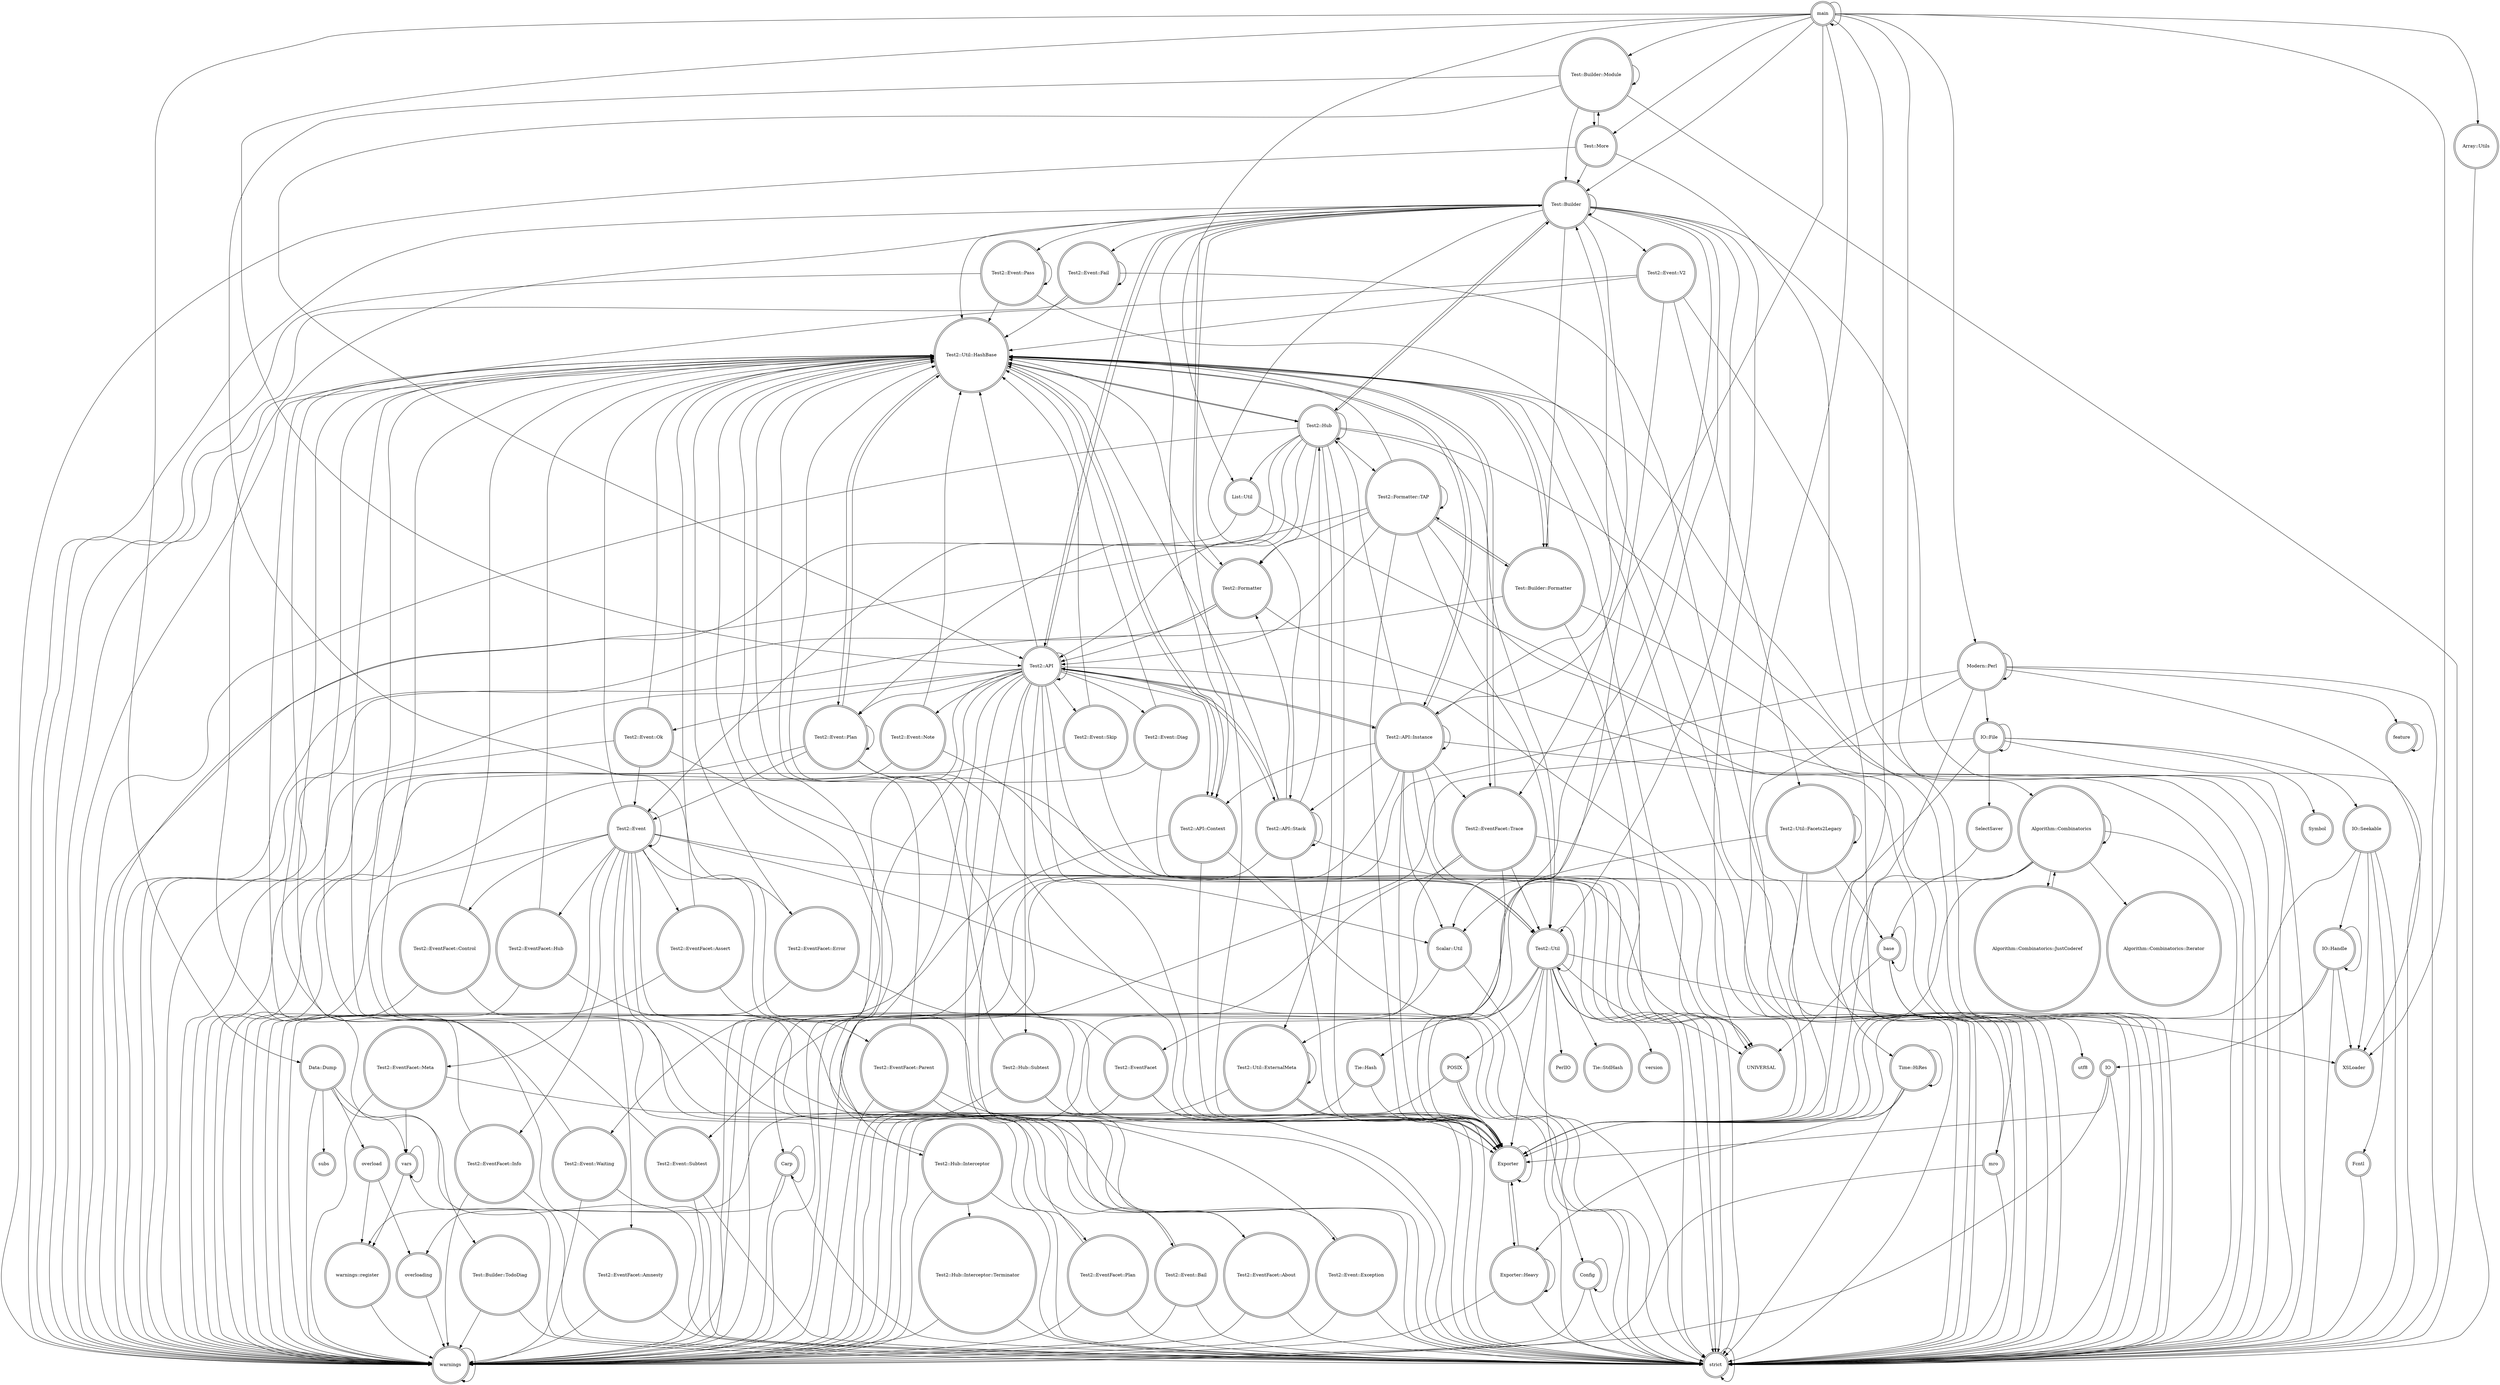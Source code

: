 digraph {
graph [overlap=false]
node [shape=doublecircle];
"Test::Builder" -> "Test::Builder";
"Test2::Util::HashBase" -> "Test2::EventFacet::Trace";
"Test2::Util" -> "Config";
"Test2::EventFacet::Amnesty" -> "warnings";
"Test::Builder" -> "Test2::Util::HashBase";
"Test2::Formatter::TAP" -> "warnings";
"Test2::Util::HashBase" -> "Test2::Hub";
"main" -> "List::Util";
"Test2::Event::Ok" -> "strict";
"Test2::Util::ExternalMeta" -> "warnings";
"Test2::Util::HashBase" -> "mro";
"Test2::API" -> "Test2::Util::HashBase";
"warnings::register" -> "warnings";
"Test2::Event::Exception" -> "strict";
"Test::Builder::Module" -> "Test::More";
"Test2::EventFacet" -> "Test2::Util::HashBase";
"Test2::EventFacet::Meta" -> "strict";
"Test2::Util::Facets2Legacy" -> "base";
"Algorithm::Combinatorics" -> "Scalar::Util";
"Test::Builder" -> "warnings";
"Test2::API::Instance" -> "Exporter";
"Test2::Event::Waiting" -> "Test2::Util::HashBase";
"main" -> "Exporter";
"main" -> "Test::Builder::Module";
"Time::HiRes" -> "strict";
"Test2::API" -> "Test2::API::Stack";
"Test::Builder::Formatter" -> "UNIVERSAL";
"IO::File" -> "SelectSaver";
"Algorithm::Combinatorics" -> "strict";
"Test2::Event::V2" -> "Exporter";
"Test2::Event::Plan" -> "Test2::Event";
"Test2::Formatter::TAP" -> "Exporter";
"Data::Dump" -> "vars";
"Tie::Hash" -> "Exporter";
"Test::Builder" -> "Exporter";
"Test2::Event::Exception" -> "warnings";
"IO::File" -> "Carp";
"Test2::Hub" -> "Test2::Event::Plan";
"Test2::Util::HashBase" -> "Test2::API::Instance";
"Test::Builder::Module" -> "Test::Builder::Module";
"Test2::Util" -> "PerlIO";
"Test2::Util" -> "Exporter";
"Test2::API" -> "Test2::Event::Ok";
"Test2::Hub::Subtest" -> "Exporter";
"Modern::Perl" -> "mro";
"Test2::Util::Facets2Legacy" -> "strict";
"Test::Builder" -> "Test2::API";
"Test::Builder::TodoDiag" -> "strict";
"Test2::Event::Bail" -> "strict";
"main" -> "Time::HiRes";
"Modern::Perl" -> "IO::File";
"Test2::API::Context" -> "warnings";
"Test2::Event::Subtest" -> "Test2::Util::HashBase";
"Config" -> "Config";
"Fcntl" -> "strict";
"Test2::API" -> "Test2::Hub::Interceptor";
"overload" -> "overloading";
"Test::Builder" -> "Test2::Hub";
"base" -> "base";
"Test2::API::Instance" -> "Test2::API::Instance";
"Test2::Event::Subtest" -> "warnings";
"Test2::Event::Note" -> "Test2::Util::HashBase";
"Test2::Event" -> "Test2::Util";
"Data::Dump" -> "strict";
"Test::Builder::Module" -> "Exporter";
"Scalar::Util" -> "warnings";
"IO" -> "strict";
"main" -> "Test2::API";
"Test2::Util" -> "strict";
"Test2::Util::HashBase" -> "Test2::API::Context";
"Test2::API" -> "Scalar::Util";
"Time::HiRes" -> "Exporter";
"Test::More" -> "strict";
"Test2::API" -> "strict";
"Test2::Hub" -> "strict";
"Array::Utils" -> "strict";
"Test::Builder::Module" -> "Test2::API";
"Test2::API::Stack" -> "warnings";
"Test2::Util::ExternalMeta" -> "Exporter";
"IO::Handle" -> "XSLoader";
"IO::Handle" -> "IO::Handle";
"Carp" -> "Carp";
"Test2::API::Instance" -> "UNIVERSAL";
"Test2::Hub::Subtest" -> "warnings";
"Test2::EventFacet::About" -> "warnings";
"Test2::Hub::Subtest" -> "strict";
"Test::Builder" -> "Test2::EventFacet::Trace";
"Test2::Formatter::TAP" -> "Test2::Util";
"Test2::EventFacet::Info" -> "warnings";
"Test2::EventFacet::Trace" -> "warnings";
"List::Util" -> "warnings";
"Modern::Perl" -> "Modern::Perl";
"Test2::Hub" -> "Exporter";
"Test::Builder" -> "Test::Builder::Formatter";
"Test2::Event::V2" -> "Test2::Util::Facets2Legacy";
"Test2::Event::V2" -> "strict";
"IO::Handle" -> "strict";
"Test2::API" -> "warnings";
"Test2::API" -> "Test2::Event::Skip";
"Test::Builder::Formatter" -> "Test2::Util::HashBase";
"Test::Builder" -> "Test2::API::Stack";
"Test2::Hub" -> "Test2::Util::ExternalMeta";
"Test2::API::Instance" -> "Scalar::Util";
"Test::More" -> "Test::Builder::Module";
"Test2::EventFacet::Trace" -> "Exporter";
"Test2::Event::Plan" -> "Test2::Event::Plan";
"Test2::EventFacet::Plan" -> "strict";
"Test2::Event" -> "Exporter";
"Test2::EventFacet::Trace" -> "Test2::Util::HashBase";
"Test2::API" -> "Test::Builder";
"Test2::EventFacet::Info" -> "Test2::Util::HashBase";
"Test2::EventFacet::Info" -> "strict";
"Test2::API::Instance" -> "Test2::API::Stack";
"Test2::EventFacet" -> "warnings";
"Test2::Event" -> "Test2::Event";
"IO::Handle" -> "Exporter";
"Test2::EventFacet" -> "strict";
"Test2::Event::Plan" -> "warnings";
"Test2::EventFacet::Assert" -> "Test2::Util::HashBase";
"IO::Seekable" -> "Exporter";
"Test2::Util" -> "POSIX";
"Test2::EventFacet::Plan" -> "Test2::Util::HashBase";
"Test2::Event::Bail" -> "warnings";
"Test2::EventFacet::Error" -> "strict";
"vars" -> "strict";
"Test2::Event::Plan" -> "Exporter";
"Test2::API::Instance" -> "Test::Builder";
"Time::HiRes" -> "Time::HiRes";
"Test2::Event::Pass" -> "Test2::Util::HashBase";
"Test2::API::Stack" -> "Test2::Util::HashBase";
"Test2::API::Instance" -> "Test2::Util";
"Test2::API::Instance" -> "Test2::Hub";
"Test2::Formatter" -> "warnings";
"Test2::Hub" -> "Test2::Event";
"Test2::EventFacet::Plan" -> "warnings";
"Test2::Formatter::TAP" -> "Test2::API";
"Test::Builder::Formatter" -> "Test2::Formatter::TAP";
"strict" -> "strict";
"Test2::Event" -> "Test2::EventFacet::Amnesty";
"Test2::Util" -> "Test2::Util";
"main" -> "Modern::Perl";
"Test2::EventFacet::Control" -> "strict";
"Test2::EventFacet::About" -> "Test2::Util::HashBase";
"IO::File" -> "strict";
"Test2::Util::ExternalMeta" -> "Test2::Util::ExternalMeta";
"main" -> "main";
"Algorithm::Combinatorics" -> "Algorithm::Combinatorics";
"Tie::Hash" -> "warnings::register";
"Test2::Event::Skip" -> "Test2::Util::HashBase";
"Test2::API" -> "Test2::Event::Note";
"Test2::Event::Waiting" -> "warnings";
"Test2::EventFacet::Parent" -> "strict";
"Time::HiRes" -> "Exporter::Heavy";
"Test2::Util" -> "UNIVERSAL";
"IO::File" -> "IO::File";
"Test::More" -> "warnings";
"Test2::Event::Diag" -> "strict";
"Test2::Event" -> "Test2::Util::HashBase";
"Test2::API::Instance" -> "Test2::API";
"POSIX" -> "warnings";
"Test2::API" -> "Test2::Event::Subtest";
"Test2::Formatter" -> "strict";
"Algorithm::Combinatorics" -> "Exporter";
"Test2::Hub" -> "Test2::Formatter";
"Test2::Util" -> "Tie::StdHash";
"Test2::Util::HashBase" -> "UNIVERSAL";
"Test2::API" -> "Test2::Util";
"Test2::Event" -> "warnings";
"Test2::API::Stack" -> "Test2::API";
"Test2::EventFacet::About" -> "strict";
"Test::Builder" -> "Test2::Formatter";
"POSIX" -> "Exporter";
"Test2::Event" -> "Test2::EventFacet::Hub";
"Test2::API::Context" -> "strict";
"Data::Dump" -> "overload";
"Test2::Event::Skip" -> "strict";
"main" -> "Test::More";
"Modern::Perl" -> "strict";
"Test2::API::Stack" -> "Test2::Hub";
"Test2::Hub" -> "warnings";
"Test::Builder" -> "Test2::Event::Pass";
"Test2::EventFacet::Assert" -> "strict";
"Test2::API" -> "Test2::Event::Diag";
"Test2::API" -> "Test2::Event::Waiting";
"Test2::Event::Pass" -> "Test2::Event::Pass";
"Test2::EventFacet::Trace" -> "Test2::EventFacet";
"Test2::Util::ExternalMeta" -> "strict";
"Test2::Event" -> "Test2::EventFacet::Parent";
"Test2::Event::V2" -> "warnings";
"Scalar::Util" -> "strict";
"Test2::API" -> "Test2::Event::Plan";
"Test2::Hub" -> "Test::Builder";
"Test2::Hub::Interceptor::Terminator" -> "warnings";
"main" -> "Algorithm::Combinatorics";
"IO" -> "warnings";
"Exporter::Heavy" -> "Exporter::Heavy";
"Test2::Hub" -> "Test2::Hub";
"Test2::API::Instance" -> "strict";
"Test2::API::Instance" -> "Test2::Util::HashBase";
"Test2::API::Context" -> "Test2::Util::HashBase";
"Carp" -> "strict";
"Test2::Event::Plan" -> "Test2::Util::HashBase";
"Test2::EventFacet::Hub" -> "warnings";
"Test2::Event::Skip" -> "warnings";
"Test2::API" -> "Test2::API";
"Algorithm::Combinatorics" -> "Algorithm::Combinatorics::Iterator";
"main" -> "Data::Dump";
"Test::Builder::Module" -> "Test::Builder";
"Test2::EventFacet::Trace" -> "Test2::Util";
"Test2::Hub" -> "Test2::Formatter::TAP";
"Test2::Util::Facets2Legacy" -> "Exporter";
"Test2::Formatter::TAP" -> "Test2::Formatter::TAP";
"Test2::Event::Plan" -> "strict";
"Test2::API::Stack" -> "strict";
"Test2::Event::Ok" -> "warnings";
"Test2::EventFacet::Meta" -> "vars";
"Exporter::Heavy" -> "strict";
"Test2::API" -> "Test2::Event::Exception";
"POSIX" -> "strict";
"Test2::Event::Fail" -> "Test2::Util::HashBase";
"Test2::Hub::Interceptor::Terminator" -> "strict";
"Test2::Event::Note" -> "warnings";
"Test2::Event" -> "Test2::EventFacet::Error";
"base" -> "UNIVERSAL";
"Test::More" -> "Test::Builder";
"Test2::EventFacet::Control" -> "warnings";
"Modern::Perl" -> "XSLoader";
"Test::Builder" -> "Scalar::Util";
"Config" -> "strict";
"overloading" -> "warnings";
"Test2::Formatter::TAP" -> "Test::Builder::Formatter";
"Test2::Util" -> "warnings";
"Test2::Event" -> "Test2::EventFacet::Meta";
"Test2::API" -> "Test2::Hub::Subtest";
"IO::Seekable" -> "Fcntl";
"main" -> "Array::Utils";
"Exporter" -> "Exporter::Heavy";
"Test2::Util::HashBase" -> "strict";
"Test2::Util" -> "Tie::Hash";
"Carp" -> "warnings";
"Test2::Event::Fail" -> "warnings";
"Test2::Event::V2" -> "Test2::Util::HashBase";
"Test2::Formatter::TAP" -> "Test2::Util::HashBase";
"Test2::Util::HashBase" -> "Test2::Event::Plan";
"Test::Builder" -> "Test2::API::Context";
"Test2::Event::Fail" -> "Test2::Event::Fail";
"Algorithm::Combinatorics" -> "base";
"Test2::Hub::Subtest" -> "Test2::Util::HashBase";
"Test::Builder" -> "Test::Builder::TodoDiag";
"IO::Handle" -> "IO";
"Modern::Perl" -> "Exporter";
"main" -> "Test::Builder";
"IO::File" -> "Symbol";
"Test2::Hub::Interceptor" -> "Test2::Hub::Interceptor::Terminator";
"Test2::API" -> "Test2::Event::Bail";
"vars" -> "warnings::register";
"Test2::Event::Fail" -> "strict";
"Test2::Event::Pass" -> "warnings";
"SelectSaver" -> "Exporter";
"IO::File" -> "IO::Seekable";
"Test2::EventFacet::Assert" -> "warnings";
"Data::Dump" -> "warnings";
"Test2::Formatter::TAP" -> "strict";
"Test2::Event" -> "Test2::EventFacet::Plan";
"Test2::API::Instance" -> "warnings";
"Test2::Event" -> "strict";
"Exporter::Heavy" -> "Exporter";
"Test2::Formatter" -> "Test2::Util::HashBase";
"Algorithm::Combinatorics::JustCoderef" -> "Algorithm::Combinatorics";
"Test2::API::Context" -> "Exporter";
"Modern::Perl" -> "warnings";
"Test2::Event::Diag" -> "Test2::Util::HashBase";
"Test2::EventFacet::Meta" -> "warnings";
"Test2::Event::Ok" -> "Test2::Event";
"Test2::Event::Bail" -> "Test2::Util::HashBase";
"Test::Builder::TodoDiag" -> "warnings";
"Test2::Event" -> "Test2::EventFacet::Assert";
"Algorithm::Combinatorics" -> "Algorithm::Combinatorics::JustCoderef";
"mro" -> "warnings";
"Test2::API" -> "Test2::API::Instance";
"Test2::EventFacet::Amnesty" -> "strict";
"Test::Builder" -> "Test2::Event::V2";
"IO::Seekable" -> "IO::Handle";
"overload" -> "warnings::register";
"Test2::API::Stack" -> "Test2::Formatter";
"Config" -> "warnings";
"Test2::API::Stack" -> "Test2::API::Stack";
"Test2::Util::HashBase" -> "Test::Builder::Formatter";
"Test2::Event::Subtest" -> "strict";
"Test2::API::Instance" -> "Test2::API::Context";
"Exporter" -> "Exporter";
"Exporter::Heavy" -> "warnings";
"Test2::EventFacet::Amnesty" -> "Test2::Util::HashBase";
"Test2::Event::Pass" -> "strict";
"Test2::EventFacet::Error" -> "Test2::Util::HashBase";
"Test2::Hub" -> "Test2::API";
"Test2::Event" -> "Test2::EventFacet::Control";
"Test::Builder" -> "Test2::Util::ExternalMeta";
"Test2::Hub::Interceptor" -> "warnings";
"Test::Builder" -> "strict";
"main" -> "Test2::API::Instance";
"Test2::Formatter::TAP" -> "Test2::Formatter";
"Test2::API::Instance" -> "Test2::EventFacet::Trace";
"IO::File" -> "Exporter";
"Test2::Hub::Interceptor" -> "Test2::Util::HashBase";
"Test2::Event" -> "Test2::EventFacet::About";
"Test2::Hub" -> "Test2::Util";
"Test2::Util::HashBase" -> "warnings";
"Modern::Perl" -> "feature";
"Test2::EventFacet::Parent" -> "Test2::Util::HashBase";
"Carp" -> "overloading";
"base" -> "strict";
"Test2::EventFacet::Parent" -> "Exporter";
"IO" -> "Exporter";
"mro" -> "strict";
"Test2::Event::Waiting" -> "strict";
"Test2::Event::Note" -> "strict";
"Test2::Util::Facets2Legacy" -> "Test2::Util::Facets2Legacy";
"Test2::API::Stack" -> "Exporter";
"Test2::Util" -> "version";
"Test2::Hub::Interceptor" -> "strict";
"Test::Builder::Formatter" -> "warnings";
"Test2::Event::Ok" -> "Test2::Util::HashBase";
"Test2::API" -> "Test2::API::Context";
"Test2::Formatter" -> "Test2::API";
"IO::Seekable" -> "strict";
"Test2::EventFacet::Error" -> "warnings";
"Test2::EventFacet::Parent" -> "warnings";
"Test::Builder::Module" -> "strict";
"List::Util" -> "strict";
"IO::Seekable" -> "XSLoader";
"Test2::EventFacet" -> "Exporter";
"Test2::Util::Facets2Legacy" -> "warnings";
"Test2::Hub" -> "Test2::Util::HashBase";
"vars" -> "vars";
"warnings" -> "warnings";
"Test2::Util" -> "XSLoader";
"Test2::EventFacet::Trace" -> "strict";
"Data::Dump" -> "subs";
"Test::Builder" -> "UNIVERSAL";
"Test2::Event::Exception" -> "Test2::Util::HashBase";
"feature" -> "feature";
"main" -> "XSLoader";
"Test2::Hub" -> "List::Util";
"base" -> "utf8";
"Test2::API" -> "Exporter";
"Test2::Event" -> "Test2::EventFacet::Info";
"Test2::EventFacet::Hub" -> "strict";
"Test2::Event::Diag" -> "warnings";
"Test::Builder::Formatter" -> "strict";
"Test2::EventFacet::Hub" -> "Test2::Util::HashBase";
"Test::Builder" -> "Test2::Event::Fail";
"Test2::EventFacet::Control" -> "Test2::Util::HashBase";
"Test::Builder" -> "Test2::Util";
}
